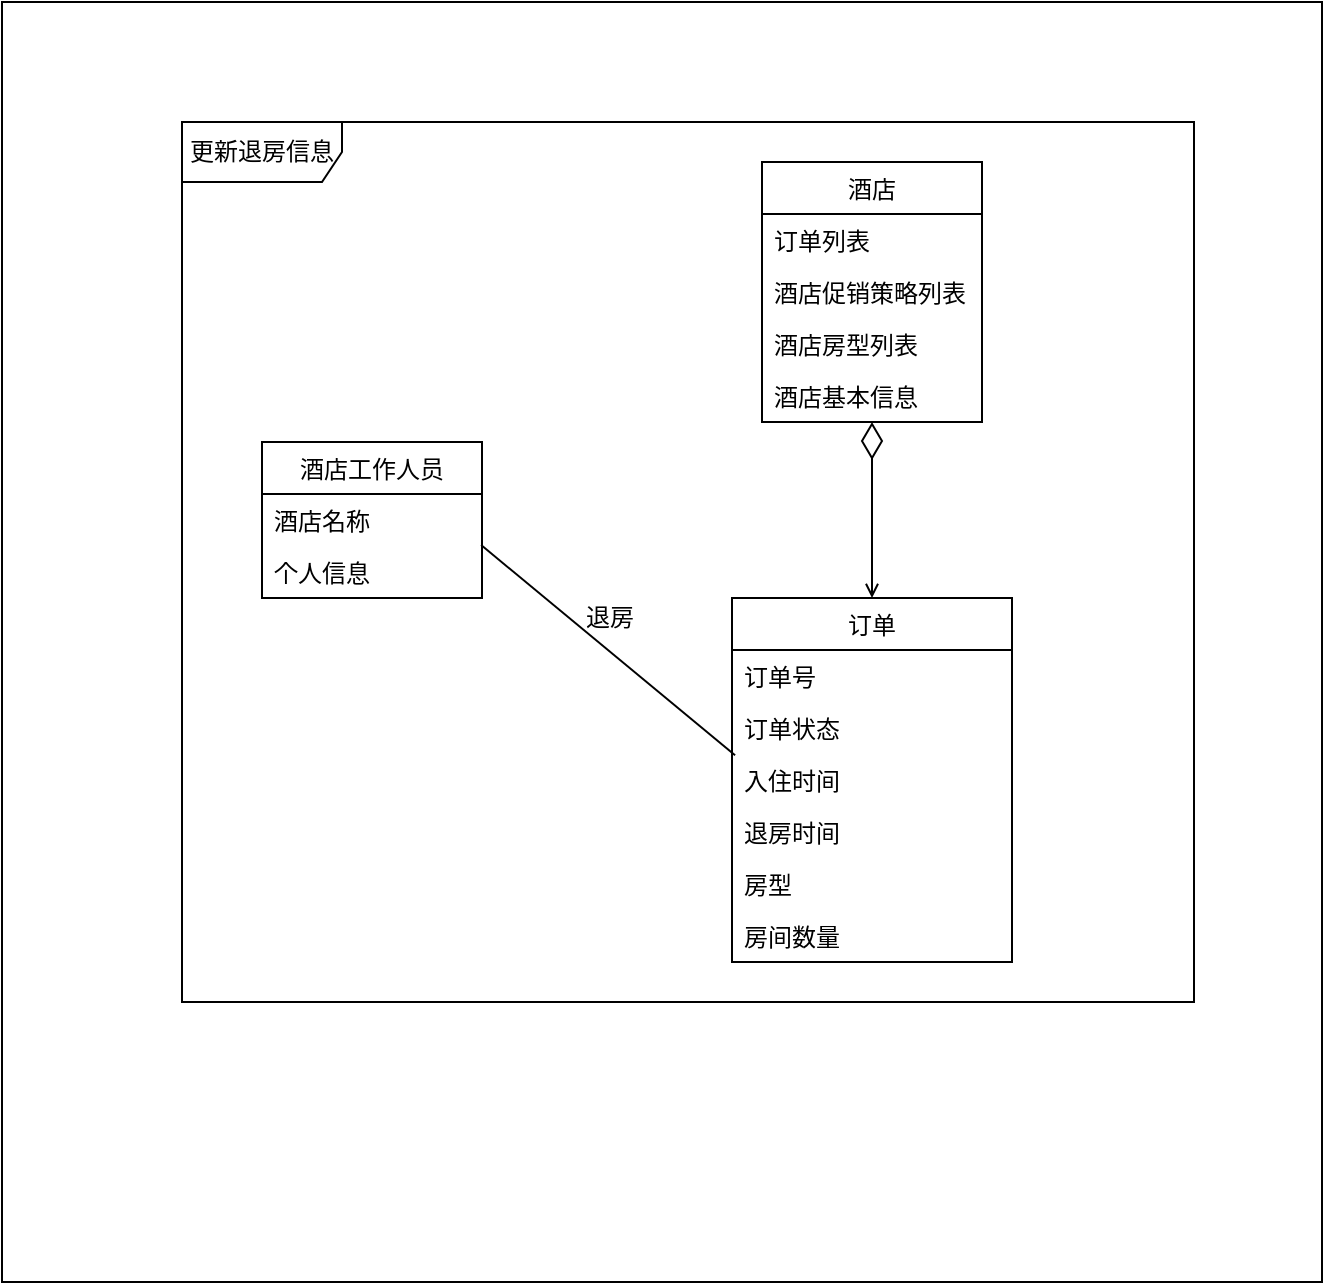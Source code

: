 <mxfile version="13.0.1" type="device"><diagram id="yC7tS79cLCVkGnyvnxfJ" name="Page-1"><mxGraphModel dx="1038" dy="579" grid="1" gridSize="10" guides="1" tooltips="1" connect="1" arrows="1" fold="1" page="1" pageScale="1" pageWidth="827" pageHeight="1169" math="0" shadow="0"><root><mxCell id="0"/><mxCell id="1" parent="0"/><mxCell id="rI_k1s_OswLHcRTH_WGH-1" value="" style="rounded=0;whiteSpace=wrap;html=1;" vertex="1" parent="1"><mxGeometry x="90" y="20" width="660" height="640" as="geometry"/></mxCell><mxCell id="rI_k1s_OswLHcRTH_WGH-2" value="更新退房信息" style="shape=umlFrame;whiteSpace=wrap;html=1;width=80;height=30;" vertex="1" parent="1"><mxGeometry x="180" y="80" width="506" height="440" as="geometry"/></mxCell><mxCell id="rI_k1s_OswLHcRTH_WGH-3" value="酒店工作人员" style="swimlane;fontStyle=0;childLayout=stackLayout;horizontal=1;startSize=26;fillColor=none;horizontalStack=0;resizeParent=1;resizeParentMax=0;resizeLast=0;collapsible=1;marginBottom=0;" vertex="1" parent="1"><mxGeometry x="220" y="240" width="110" height="78" as="geometry"/></mxCell><mxCell id="rI_k1s_OswLHcRTH_WGH-4" value="酒店名称" style="text;strokeColor=none;fillColor=none;align=left;verticalAlign=top;spacingLeft=4;spacingRight=4;overflow=hidden;rotatable=0;points=[[0,0.5],[1,0.5]];portConstraint=eastwest;" vertex="1" parent="rI_k1s_OswLHcRTH_WGH-3"><mxGeometry y="26" width="110" height="26" as="geometry"/></mxCell><mxCell id="rI_k1s_OswLHcRTH_WGH-5" value="个人信息" style="text;strokeColor=none;fillColor=none;align=left;verticalAlign=top;spacingLeft=4;spacingRight=4;overflow=hidden;rotatable=0;points=[[0,0.5],[1,0.5]];portConstraint=eastwest;" vertex="1" parent="rI_k1s_OswLHcRTH_WGH-3"><mxGeometry y="52" width="110" height="26" as="geometry"/></mxCell><mxCell id="rI_k1s_OswLHcRTH_WGH-7" value="酒店" style="swimlane;fontStyle=0;childLayout=stackLayout;horizontal=1;startSize=26;fillColor=none;horizontalStack=0;resizeParent=1;resizeParentMax=0;resizeLast=0;collapsible=1;marginBottom=0;" vertex="1" parent="1"><mxGeometry x="470" y="100" width="110" height="130" as="geometry"/></mxCell><mxCell id="rI_k1s_OswLHcRTH_WGH-8" value="订单列表" style="text;strokeColor=none;fillColor=none;align=left;verticalAlign=top;spacingLeft=4;spacingRight=4;overflow=hidden;rotatable=0;points=[[0,0.5],[1,0.5]];portConstraint=eastwest;" vertex="1" parent="rI_k1s_OswLHcRTH_WGH-7"><mxGeometry y="26" width="110" height="26" as="geometry"/></mxCell><mxCell id="rI_k1s_OswLHcRTH_WGH-9" value="酒店促销策略列表" style="text;strokeColor=none;fillColor=none;align=left;verticalAlign=top;spacingLeft=4;spacingRight=4;overflow=hidden;rotatable=0;points=[[0,0.5],[1,0.5]];portConstraint=eastwest;" vertex="1" parent="rI_k1s_OswLHcRTH_WGH-7"><mxGeometry y="52" width="110" height="26" as="geometry"/></mxCell><mxCell id="rI_k1s_OswLHcRTH_WGH-11" value="酒店房型列表" style="text;strokeColor=none;fillColor=none;align=left;verticalAlign=top;spacingLeft=4;spacingRight=4;overflow=hidden;rotatable=0;points=[[0,0.5],[1,0.5]];portConstraint=eastwest;" vertex="1" parent="rI_k1s_OswLHcRTH_WGH-7"><mxGeometry y="78" width="110" height="26" as="geometry"/></mxCell><mxCell id="rI_k1s_OswLHcRTH_WGH-10" value="酒店基本信息" style="text;strokeColor=none;fillColor=none;align=left;verticalAlign=top;spacingLeft=4;spacingRight=4;overflow=hidden;rotatable=0;points=[[0,0.5],[1,0.5]];portConstraint=eastwest;" vertex="1" parent="rI_k1s_OswLHcRTH_WGH-7"><mxGeometry y="104" width="110" height="26" as="geometry"/></mxCell><mxCell id="rI_k1s_OswLHcRTH_WGH-17" value="" style="endArrow=open;endFill=1;endSize=5;html=1;exitX=0.5;exitY=1;exitDx=0;exitDy=0;entryX=0.5;entryY=0;entryDx=0;entryDy=0;startArrow=diamondThin;startFill=0;startSize=16;" edge="1" parent="1" source="rI_k1s_OswLHcRTH_WGH-7" target="rI_k1s_OswLHcRTH_WGH-12"><mxGeometry width="160" relative="1" as="geometry"><mxPoint x="330" y="270" as="sourcePoint"/><mxPoint x="490" y="270" as="targetPoint"/><Array as="points"><mxPoint x="525" y="250"/><mxPoint x="525" y="260"/></Array></mxGeometry></mxCell><mxCell id="rI_k1s_OswLHcRTH_WGH-12" value="订单" style="swimlane;fontStyle=0;childLayout=stackLayout;horizontal=1;startSize=26;fillColor=none;horizontalStack=0;resizeParent=1;resizeParentMax=0;resizeLast=0;collapsible=1;marginBottom=0;" vertex="1" parent="1"><mxGeometry x="455" y="318" width="140" height="182" as="geometry"/></mxCell><mxCell id="rI_k1s_OswLHcRTH_WGH-13" value="订单号" style="text;strokeColor=none;fillColor=none;align=left;verticalAlign=top;spacingLeft=4;spacingRight=4;overflow=hidden;rotatable=0;points=[[0,0.5],[1,0.5]];portConstraint=eastwest;" vertex="1" parent="rI_k1s_OswLHcRTH_WGH-12"><mxGeometry y="26" width="140" height="26" as="geometry"/></mxCell><mxCell id="rI_k1s_OswLHcRTH_WGH-14" value="订单状态" style="text;strokeColor=none;fillColor=none;align=left;verticalAlign=top;spacingLeft=4;spacingRight=4;overflow=hidden;rotatable=0;points=[[0,0.5],[1,0.5]];portConstraint=eastwest;" vertex="1" parent="rI_k1s_OswLHcRTH_WGH-12"><mxGeometry y="52" width="140" height="26" as="geometry"/></mxCell><mxCell id="rI_k1s_OswLHcRTH_WGH-15" value="入住时间" style="text;strokeColor=none;fillColor=none;align=left;verticalAlign=top;spacingLeft=4;spacingRight=4;overflow=hidden;rotatable=0;points=[[0,0.5],[1,0.5]];portConstraint=eastwest;" vertex="1" parent="rI_k1s_OswLHcRTH_WGH-12"><mxGeometry y="78" width="140" height="26" as="geometry"/></mxCell><mxCell id="rI_k1s_OswLHcRTH_WGH-16" value="退房时间" style="text;strokeColor=none;fillColor=none;align=left;verticalAlign=top;spacingLeft=4;spacingRight=4;overflow=hidden;rotatable=0;points=[[0,0.5],[1,0.5]];portConstraint=eastwest;" vertex="1" parent="rI_k1s_OswLHcRTH_WGH-12"><mxGeometry y="104" width="140" height="26" as="geometry"/></mxCell><mxCell id="rI_k1s_OswLHcRTH_WGH-21" value="房型" style="text;strokeColor=none;fillColor=none;align=left;verticalAlign=top;spacingLeft=4;spacingRight=4;overflow=hidden;rotatable=0;points=[[0,0.5],[1,0.5]];portConstraint=eastwest;" vertex="1" parent="rI_k1s_OswLHcRTH_WGH-12"><mxGeometry y="130" width="140" height="26" as="geometry"/></mxCell><mxCell id="rI_k1s_OswLHcRTH_WGH-20" value="房间数量" style="text;strokeColor=none;fillColor=none;align=left;verticalAlign=top;spacingLeft=4;spacingRight=4;overflow=hidden;rotatable=0;points=[[0,0.5],[1,0.5]];portConstraint=eastwest;" vertex="1" parent="rI_k1s_OswLHcRTH_WGH-12"><mxGeometry y="156" width="140" height="26" as="geometry"/></mxCell><mxCell id="rI_k1s_OswLHcRTH_WGH-18" value="" style="endArrow=none;html=1;exitX=0.996;exitY=0.981;exitDx=0;exitDy=0;exitPerimeter=0;entryX=0.011;entryY=0.025;entryDx=0;entryDy=0;entryPerimeter=0;" edge="1" parent="1" source="rI_k1s_OswLHcRTH_WGH-4" target="rI_k1s_OswLHcRTH_WGH-15"><mxGeometry width="50" height="50" relative="1" as="geometry"><mxPoint x="370" y="350" as="sourcePoint"/><mxPoint x="420" y="300" as="targetPoint"/></mxGeometry></mxCell><mxCell id="rI_k1s_OswLHcRTH_WGH-19" value="退房" style="text;html=1;strokeColor=none;fillColor=none;align=center;verticalAlign=middle;whiteSpace=wrap;rounded=0;" vertex="1" parent="1"><mxGeometry x="374" y="318" width="40" height="20" as="geometry"/></mxCell></root></mxGraphModel></diagram></mxfile>